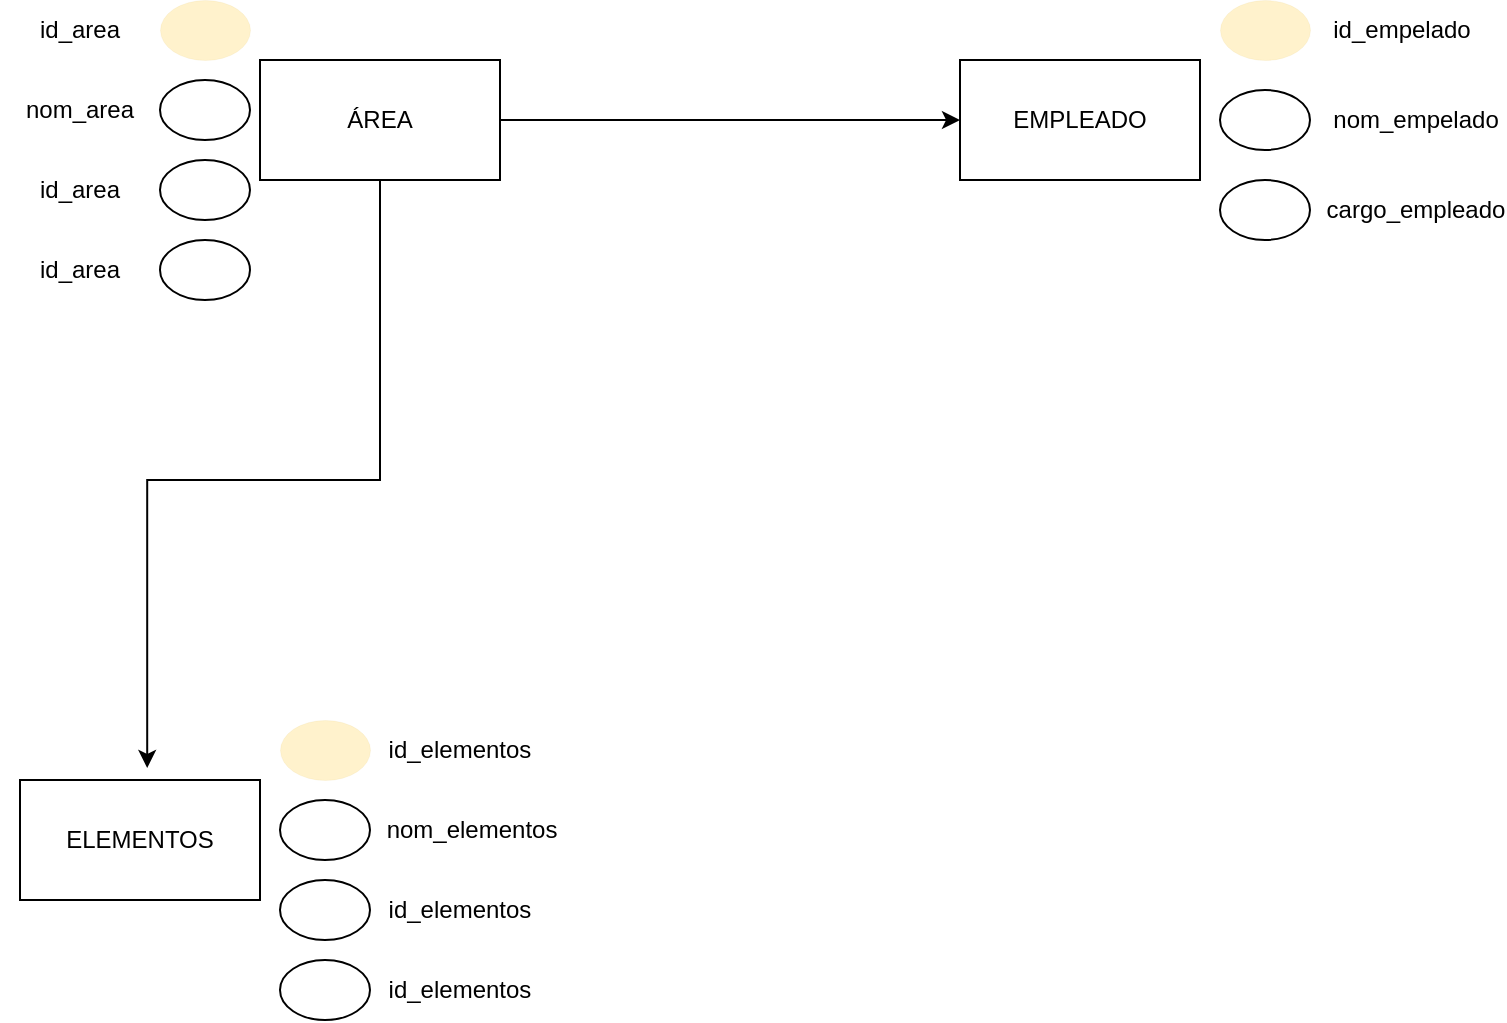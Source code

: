 <mxfile version="21.7.5" type="github">
  <diagram name="Página-1" id="iP0B75EqspC_ZsHWOYBM">
    <mxGraphModel dx="1050" dy="592" grid="1" gridSize="10" guides="1" tooltips="1" connect="1" arrows="1" fold="1" page="1" pageScale="1" pageWidth="827" pageHeight="1169" math="0" shadow="0">
      <root>
        <mxCell id="0" />
        <mxCell id="1" parent="0" />
        <mxCell id="66QCdxuAtemooNC5oRVD-5" style="edgeStyle=orthogonalEdgeStyle;rounded=0;orthogonalLoop=1;jettySize=auto;html=1;entryX=0;entryY=0.5;entryDx=0;entryDy=0;" edge="1" parent="1" source="66QCdxuAtemooNC5oRVD-1" target="66QCdxuAtemooNC5oRVD-3">
          <mxGeometry relative="1" as="geometry" />
        </mxCell>
        <mxCell id="66QCdxuAtemooNC5oRVD-6" style="edgeStyle=orthogonalEdgeStyle;rounded=0;orthogonalLoop=1;jettySize=auto;html=1;entryX=0.53;entryY=-0.1;entryDx=0;entryDy=0;entryPerimeter=0;" edge="1" parent="1" source="66QCdxuAtemooNC5oRVD-1" target="66QCdxuAtemooNC5oRVD-4">
          <mxGeometry relative="1" as="geometry">
            <mxPoint x="130" y="320.8" as="targetPoint" />
          </mxGeometry>
        </mxCell>
        <mxCell id="66QCdxuAtemooNC5oRVD-1" value="&lt;font style=&quot;vertical-align: inherit;&quot;&gt;&lt;font style=&quot;vertical-align: inherit;&quot;&gt;&lt;font style=&quot;vertical-align: inherit;&quot;&gt;&lt;font style=&quot;vertical-align: inherit;&quot;&gt;ÁREA&lt;/font&gt;&lt;/font&gt;&lt;br&gt;&lt;/font&gt;&lt;/font&gt;" style="rounded=0;whiteSpace=wrap;html=1;" vertex="1" parent="1">
          <mxGeometry x="170" y="40" width="120" height="60" as="geometry" />
        </mxCell>
        <mxCell id="66QCdxuAtemooNC5oRVD-3" value="&lt;font style=&quot;vertical-align: inherit;&quot;&gt;&lt;font style=&quot;vertical-align: inherit;&quot;&gt;&lt;font style=&quot;vertical-align: inherit;&quot;&gt;&lt;font style=&quot;vertical-align: inherit;&quot;&gt;&lt;font style=&quot;vertical-align: inherit;&quot;&gt;&lt;font style=&quot;vertical-align: inherit;&quot;&gt;EMPLEADO&lt;/font&gt;&lt;/font&gt;&lt;/font&gt;&lt;/font&gt;&lt;br&gt;&lt;/font&gt;&lt;/font&gt;" style="rounded=0;whiteSpace=wrap;html=1;" vertex="1" parent="1">
          <mxGeometry x="520" y="40" width="120" height="60" as="geometry" />
        </mxCell>
        <mxCell id="66QCdxuAtemooNC5oRVD-4" value="&lt;font style=&quot;vertical-align: inherit;&quot;&gt;&lt;font style=&quot;vertical-align: inherit;&quot;&gt;&lt;font style=&quot;vertical-align: inherit;&quot;&gt;&lt;font style=&quot;vertical-align: inherit;&quot;&gt;&lt;font style=&quot;vertical-align: inherit;&quot;&gt;&lt;font style=&quot;vertical-align: inherit;&quot;&gt;ELEMENTOS&lt;/font&gt;&lt;/font&gt;&lt;/font&gt;&lt;/font&gt;&lt;br&gt;&lt;/font&gt;&lt;/font&gt;" style="rounded=0;whiteSpace=wrap;html=1;" vertex="1" parent="1">
          <mxGeometry x="50" y="400" width="120" height="60" as="geometry" />
        </mxCell>
        <mxCell id="66QCdxuAtemooNC5oRVD-7" value="" style="ellipse;whiteSpace=wrap;html=1;fillColor=#fff2cc;strokeColor=#d6b656;gradientColor=none;strokeWidth=0;" vertex="1" parent="1">
          <mxGeometry x="650" y="10" width="45" height="30" as="geometry" />
        </mxCell>
        <mxCell id="66QCdxuAtemooNC5oRVD-8" value="" style="ellipse;whiteSpace=wrap;html=1;fillColor=#fff2cc;strokeColor=#d6b656;gradientColor=none;strokeWidth=0;" vertex="1" parent="1">
          <mxGeometry x="120" y="10" width="45" height="30" as="geometry" />
        </mxCell>
        <mxCell id="66QCdxuAtemooNC5oRVD-9" value="" style="ellipse;whiteSpace=wrap;html=1;fillColor=#fff2cc;strokeColor=#d6b656;gradientColor=none;strokeWidth=0;" vertex="1" parent="1">
          <mxGeometry x="180" y="370" width="45" height="30" as="geometry" />
        </mxCell>
        <mxCell id="66QCdxuAtemooNC5oRVD-10" value="id_elementos" style="text;html=1;strokeColor=none;fillColor=none;align=center;verticalAlign=middle;whiteSpace=wrap;rounded=0;" vertex="1" parent="1">
          <mxGeometry x="230" y="370" width="80" height="30" as="geometry" />
        </mxCell>
        <mxCell id="66QCdxuAtemooNC5oRVD-11" value="id_area" style="text;html=1;strokeColor=none;fillColor=none;align=center;verticalAlign=middle;whiteSpace=wrap;rounded=0;" vertex="1" parent="1">
          <mxGeometry x="40" y="10" width="80" height="30" as="geometry" />
        </mxCell>
        <mxCell id="66QCdxuAtemooNC5oRVD-12" value="id_empelado" style="text;html=1;strokeColor=none;fillColor=none;align=center;verticalAlign=middle;whiteSpace=wrap;rounded=0;" vertex="1" parent="1">
          <mxGeometry x="701" y="10" width="80" height="30" as="geometry" />
        </mxCell>
        <mxCell id="66QCdxuAtemooNC5oRVD-13" value="" style="ellipse;whiteSpace=wrap;html=1;strokeWidth=1;" vertex="1" parent="1">
          <mxGeometry x="650" y="55" width="45" height="30" as="geometry" />
        </mxCell>
        <mxCell id="66QCdxuAtemooNC5oRVD-14" value="nom_empelado" style="text;html=1;strokeColor=none;fillColor=none;align=center;verticalAlign=middle;whiteSpace=wrap;rounded=0;" vertex="1" parent="1">
          <mxGeometry x="708" y="55" width="80" height="30" as="geometry" />
        </mxCell>
        <mxCell id="66QCdxuAtemooNC5oRVD-15" value="" style="ellipse;whiteSpace=wrap;html=1;strokeWidth=1;" vertex="1" parent="1">
          <mxGeometry x="650" y="100" width="45" height="30" as="geometry" />
        </mxCell>
        <mxCell id="66QCdxuAtemooNC5oRVD-16" value="cargo_empleado" style="text;html=1;strokeColor=none;fillColor=none;align=center;verticalAlign=middle;whiteSpace=wrap;rounded=0;" vertex="1" parent="1">
          <mxGeometry x="708" y="100" width="80" height="30" as="geometry" />
        </mxCell>
        <mxCell id="66QCdxuAtemooNC5oRVD-17" value="" style="ellipse;whiteSpace=wrap;html=1;strokeWidth=1;" vertex="1" parent="1">
          <mxGeometry x="120" y="50" width="45" height="30" as="geometry" />
        </mxCell>
        <mxCell id="66QCdxuAtemooNC5oRVD-18" value="nom_area" style="text;html=1;strokeColor=none;fillColor=none;align=center;verticalAlign=middle;whiteSpace=wrap;rounded=0;" vertex="1" parent="1">
          <mxGeometry x="40" y="50" width="80" height="30" as="geometry" />
        </mxCell>
        <mxCell id="66QCdxuAtemooNC5oRVD-19" value="" style="ellipse;whiteSpace=wrap;html=1;strokeWidth=1;" vertex="1" parent="1">
          <mxGeometry x="120" y="90" width="45" height="30" as="geometry" />
        </mxCell>
        <mxCell id="66QCdxuAtemooNC5oRVD-20" value="id_area" style="text;html=1;strokeColor=none;fillColor=none;align=center;verticalAlign=middle;whiteSpace=wrap;rounded=0;" vertex="1" parent="1">
          <mxGeometry x="40" y="90" width="80" height="30" as="geometry" />
        </mxCell>
        <mxCell id="66QCdxuAtemooNC5oRVD-21" value="" style="ellipse;whiteSpace=wrap;html=1;strokeWidth=1;" vertex="1" parent="1">
          <mxGeometry x="120" y="130" width="45" height="30" as="geometry" />
        </mxCell>
        <mxCell id="66QCdxuAtemooNC5oRVD-22" value="id_area" style="text;html=1;strokeColor=none;fillColor=none;align=center;verticalAlign=middle;whiteSpace=wrap;rounded=0;" vertex="1" parent="1">
          <mxGeometry x="40" y="130" width="80" height="30" as="geometry" />
        </mxCell>
        <mxCell id="66QCdxuAtemooNC5oRVD-23" value="" style="ellipse;whiteSpace=wrap;html=1;strokeWidth=1;" vertex="1" parent="1">
          <mxGeometry x="180" y="410" width="45" height="30" as="geometry" />
        </mxCell>
        <mxCell id="66QCdxuAtemooNC5oRVD-24" value="nom_elementos" style="text;html=1;strokeColor=none;fillColor=none;align=center;verticalAlign=middle;whiteSpace=wrap;rounded=0;" vertex="1" parent="1">
          <mxGeometry x="236" y="410" width="80" height="30" as="geometry" />
        </mxCell>
        <mxCell id="66QCdxuAtemooNC5oRVD-25" value="" style="ellipse;whiteSpace=wrap;html=1;strokeWidth=1;" vertex="1" parent="1">
          <mxGeometry x="180" y="450" width="45" height="30" as="geometry" />
        </mxCell>
        <mxCell id="66QCdxuAtemooNC5oRVD-26" value="id_elementos" style="text;html=1;strokeColor=none;fillColor=none;align=center;verticalAlign=middle;whiteSpace=wrap;rounded=0;" vertex="1" parent="1">
          <mxGeometry x="230" y="450" width="80" height="30" as="geometry" />
        </mxCell>
        <mxCell id="66QCdxuAtemooNC5oRVD-27" value="" style="ellipse;whiteSpace=wrap;html=1;strokeWidth=1;" vertex="1" parent="1">
          <mxGeometry x="180" y="490" width="45" height="30" as="geometry" />
        </mxCell>
        <mxCell id="66QCdxuAtemooNC5oRVD-28" value="id_elementos" style="text;html=1;strokeColor=none;fillColor=none;align=center;verticalAlign=middle;whiteSpace=wrap;rounded=0;" vertex="1" parent="1">
          <mxGeometry x="230" y="490" width="80" height="30" as="geometry" />
        </mxCell>
      </root>
    </mxGraphModel>
  </diagram>
</mxfile>
